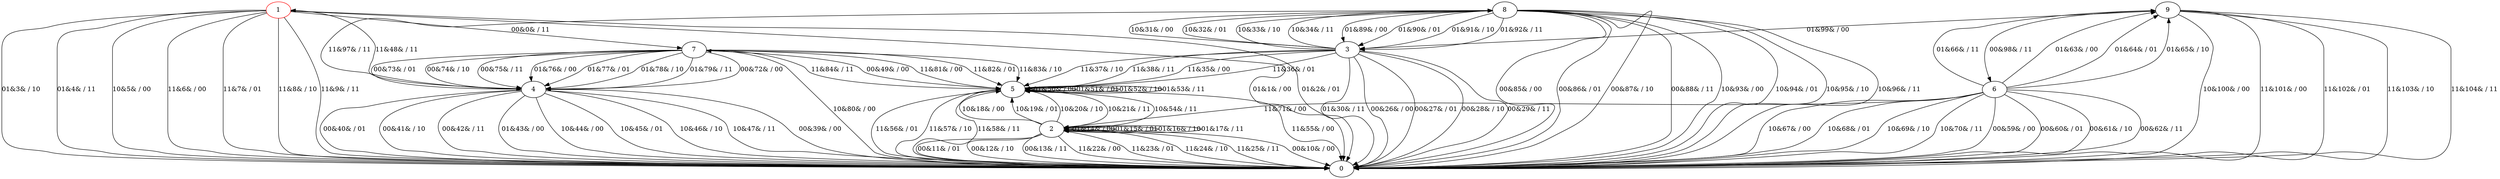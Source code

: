 digraph g {
1 [color="red"]
0
2
3
4
5
6
7
8
9
1 -> 7 [label="00&0& / 11"]
1 -> 0 [label="01&1& / 00"]
1 -> 0 [label="01&2& / 01"]
1 -> 0 [label="01&3& / 10"]
1 -> 0 [label="01&4& / 11"]
1 -> 0 [label="10&5& / 00"]
1 -> 0 [label="11&6& / 00"]
1 -> 0 [label="11&7& / 01"]
1 -> 0 [label="11&8& / 10"]
1 -> 0 [label="11&9& / 11"]
2 -> 0 [label="00&10& / 00"]
2 -> 0 [label="00&11& / 01"]
2 -> 0 [label="00&12& / 10"]
2 -> 0 [label="00&13& / 11"]
2 -> 2 [label="01&14& / 00"]
2 -> 2 [label="01&15& / 01"]
2 -> 2 [label="01&16& / 10"]
2 -> 2 [label="01&17& / 11"]
2 -> 5 [label="10&18& / 00"]
2 -> 5 [label="10&19& / 01"]
2 -> 5 [label="10&20& / 10"]
2 -> 5 [label="10&21& / 11"]
2 -> 0 [label="11&22& / 00"]
2 -> 0 [label="11&23& / 01"]
2 -> 0 [label="11&24& / 10"]
2 -> 0 [label="11&25& / 11"]
3 -> 0 [label="00&26& / 00"]
3 -> 0 [label="00&27& / 01"]
3 -> 0 [label="00&28& / 10"]
3 -> 0 [label="00&29& / 11"]
3 -> 0 [label="01&30& / 11"]
3 -> 8 [label="10&31& / 00"]
3 -> 8 [label="10&32& / 01"]
3 -> 8 [label="10&33& / 10"]
3 -> 8 [label="10&34& / 11"]
3 -> 5 [label="11&35& / 00"]
3 -> 5 [label="11&36& / 01"]
3 -> 5 [label="11&37& / 10"]
3 -> 5 [label="11&38& / 11"]
4 -> 0 [label="00&39& / 00"]
4 -> 0 [label="00&40& / 01"]
4 -> 0 [label="00&41& / 10"]
4 -> 0 [label="00&42& / 11"]
4 -> 0 [label="01&43& / 00"]
4 -> 0 [label="10&44& / 00"]
4 -> 0 [label="10&45& / 01"]
4 -> 0 [label="10&46& / 10"]
4 -> 0 [label="10&47& / 11"]
4 -> 1 [label="11&48& / 11"]
5 -> 7 [label="00&49& / 00"]
5 -> 5 [label="01&50& / 00"]
5 -> 5 [label="01&51& / 01"]
5 -> 5 [label="01&52& / 10"]
5 -> 5 [label="01&53& / 11"]
5 -> 2 [label="10&54& / 11"]
5 -> 0 [label="11&55& / 00"]
5 -> 0 [label="11&56& / 01"]
5 -> 0 [label="11&57& / 10"]
5 -> 0 [label="11&58& / 11"]
6 -> 0 [label="00&59& / 00"]
6 -> 0 [label="00&60& / 01"]
6 -> 0 [label="00&61& / 10"]
6 -> 0 [label="00&62& / 11"]
6 -> 9 [label="01&63& / 00"]
6 -> 9 [label="01&64& / 01"]
6 -> 9 [label="01&65& / 10"]
6 -> 9 [label="01&66& / 11"]
6 -> 0 [label="10&67& / 00"]
6 -> 0 [label="10&68& / 01"]
6 -> 0 [label="10&69& / 10"]
6 -> 0 [label="10&70& / 11"]
6 -> 2 [label="11&71& / 00"]
7 -> 4 [label="00&72& / 00"]
7 -> 4 [label="00&73& / 01"]
7 -> 4 [label="00&74& / 10"]
7 -> 4 [label="00&75& / 11"]
7 -> 4 [label="01&76& / 00"]
7 -> 4 [label="01&77& / 01"]
7 -> 4 [label="01&78& / 10"]
7 -> 4 [label="01&79& / 11"]
7 -> 0 [label="10&80& / 00"]
7 -> 5 [label="11&81& / 00"]
7 -> 5 [label="11&82& / 01"]
7 -> 5 [label="11&83& / 10"]
7 -> 5 [label="11&84& / 11"]
8 -> 0 [label="00&85& / 00"]
8 -> 0 [label="00&86& / 01"]
8 -> 0 [label="00&87& / 10"]
8 -> 0 [label="00&88& / 11"]
8 -> 3 [label="01&89& / 00"]
8 -> 3 [label="01&90& / 01"]
8 -> 3 [label="01&91& / 10"]
8 -> 3 [label="01&92& / 11"]
8 -> 0 [label="10&93& / 00"]
8 -> 0 [label="10&94& / 01"]
8 -> 0 [label="10&95& / 10"]
8 -> 0 [label="10&96& / 11"]
8 -> 4 [label="11&97& / 11"]
9 -> 6 [label="00&98& / 11"]
9 -> 3 [label="01&99& / 00"]
9 -> 0 [label="10&100& / 00"]
9 -> 0 [label="11&101& / 00"]
9 -> 0 [label="11&102& / 01"]
9 -> 0 [label="11&103& / 10"]
9 -> 0 [label="11&104& / 11"]
}

